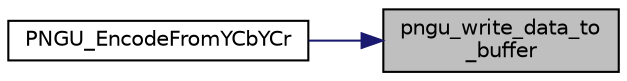 digraph "pngu_write_data_to_buffer"
{
 // LATEX_PDF_SIZE
  edge [fontname="Helvetica",fontsize="10",labelfontname="Helvetica",labelfontsize="10"];
  node [fontname="Helvetica",fontsize="10",shape=record];
  rankdir="RL";
  Node1 [label="pngu_write_data_to\l_buffer",height=0.2,width=0.4,color="black", fillcolor="grey75", style="filled", fontcolor="black",tooltip=" "];
  Node1 -> Node2 [dir="back",color="midnightblue",fontsize="10",style="solid",fontname="Helvetica"];
  Node2 [label="PNGU_EncodeFromYCbYCr",height=0.2,width=0.4,color="black", fillcolor="white", style="filled",URL="$pngu_8c.html#a4a7f91e558b5a0da015d3c0dc8d3e180",tooltip=" "];
}
